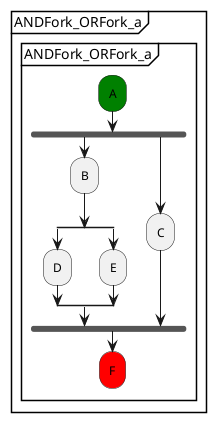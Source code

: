 @startuml
partition "ANDFork_ORFork_a" {
    group "ANDFork_ORFork_a"
        #green:A;
        fork
            :B;
            split
                :D;
            split again
                :E;
            end split
        fork again
            :C;
        end fork
        #red:F;
    end group
}
@enduml